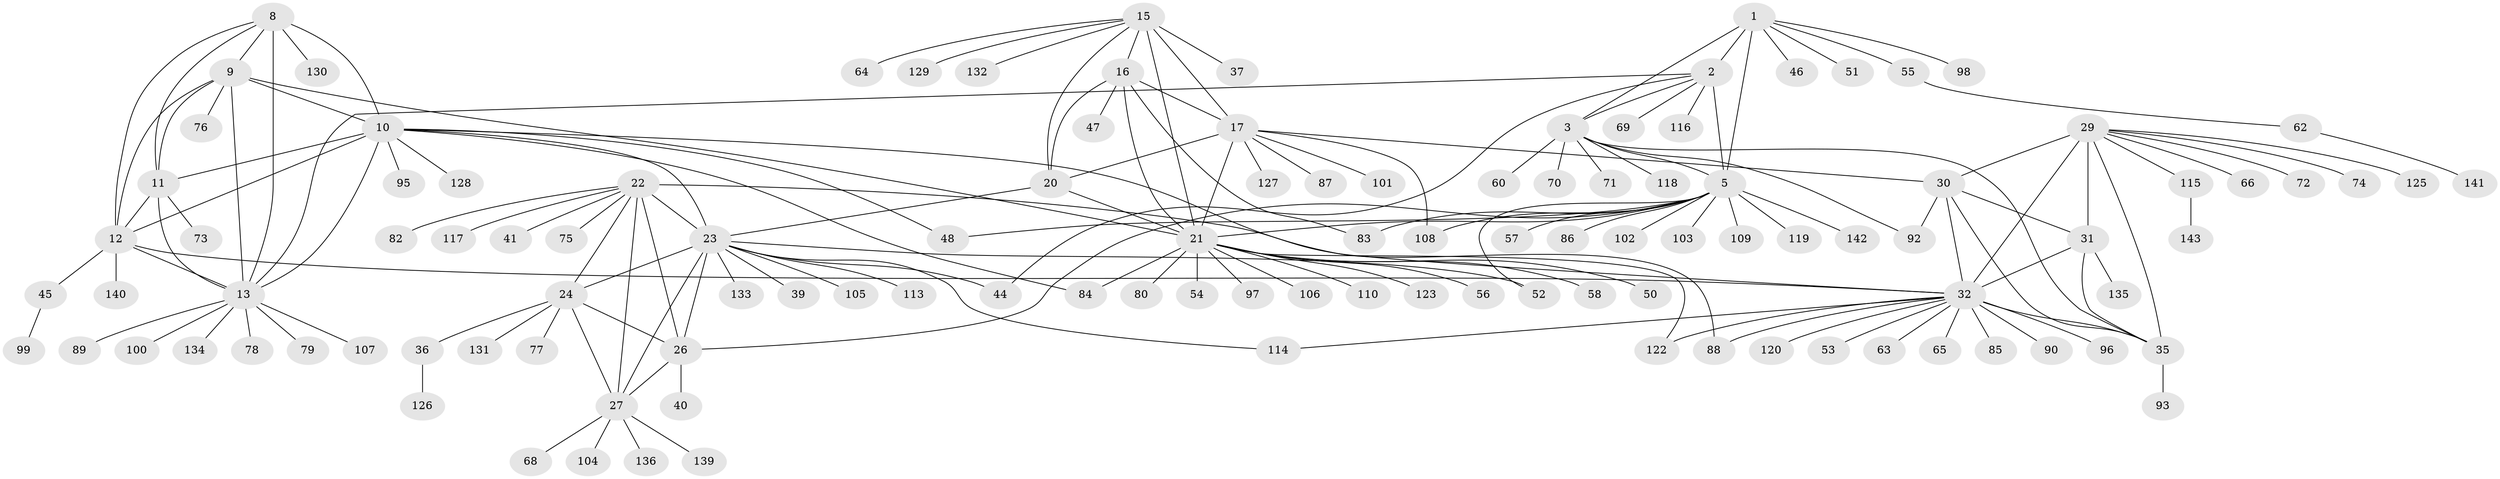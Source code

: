 // original degree distribution, {8: 0.04861111111111111, 6: 0.006944444444444444, 13: 0.020833333333333332, 17: 0.006944444444444444, 10: 0.04861111111111111, 7: 0.034722222222222224, 9: 0.05555555555555555, 20: 0.006944444444444444, 11: 0.013888888888888888, 3: 0.013888888888888888, 1: 0.6180555555555556, 2: 0.125}
// Generated by graph-tools (version 1.1) at 2025/42/03/06/25 10:42:15]
// undirected, 117 vertices, 163 edges
graph export_dot {
graph [start="1"]
  node [color=gray90,style=filled];
  1 [super="+4"];
  2 [super="+7"];
  3 [super="+124"];
  5 [super="+6"];
  8 [super="+61"];
  9 [super="+91"];
  10 [super="+49"];
  11 [super="+38"];
  12 [super="+94"];
  13 [super="+14"];
  15 [super="+19"];
  16 [super="+43"];
  17 [super="+18"];
  20;
  21 [super="+137"];
  22 [super="+25"];
  23 [super="+28"];
  24 [super="+42"];
  26 [super="+59"];
  27 [super="+81"];
  29 [super="+34"];
  30 [super="+121"];
  31;
  32 [super="+33"];
  35 [super="+67"];
  36 [super="+144"];
  37;
  39;
  40;
  41;
  44;
  45 [super="+112"];
  46;
  47;
  48;
  50;
  51;
  52;
  53;
  54;
  55;
  56;
  57;
  58;
  60 [super="+111"];
  62;
  63;
  64;
  65;
  66;
  68;
  69;
  70;
  71;
  72;
  73;
  74;
  75;
  76;
  77;
  78;
  79;
  80;
  82;
  83;
  84;
  85;
  86;
  87;
  88;
  89;
  90 [super="+138"];
  92;
  93;
  95;
  96;
  97;
  98;
  99;
  100;
  101;
  102;
  103;
  104;
  105;
  106;
  107;
  108;
  109;
  110;
  113;
  114;
  115;
  116;
  117;
  118;
  119;
  120;
  122;
  123;
  125;
  126;
  127;
  128;
  129;
  130;
  131;
  132;
  133;
  134;
  135;
  136;
  139;
  140;
  141;
  142;
  143;
  1 -- 2 [weight=4];
  1 -- 3 [weight=2];
  1 -- 5 [weight=4];
  1 -- 46;
  1 -- 98;
  1 -- 51;
  1 -- 55;
  2 -- 3 [weight=2];
  2 -- 5 [weight=4];
  2 -- 69;
  2 -- 44;
  2 -- 13;
  2 -- 116;
  3 -- 5 [weight=2];
  3 -- 35;
  3 -- 60;
  3 -- 70;
  3 -- 71;
  3 -- 92;
  3 -- 118;
  5 -- 21;
  5 -- 26;
  5 -- 48;
  5 -- 52;
  5 -- 57;
  5 -- 83;
  5 -- 102;
  5 -- 103;
  5 -- 108;
  5 -- 109;
  5 -- 142;
  5 -- 86;
  5 -- 119;
  8 -- 9;
  8 -- 10;
  8 -- 11;
  8 -- 12;
  8 -- 13 [weight=2];
  8 -- 130;
  9 -- 10;
  9 -- 11;
  9 -- 12;
  9 -- 13 [weight=2];
  9 -- 21;
  9 -- 76;
  10 -- 11;
  10 -- 12;
  10 -- 13 [weight=2];
  10 -- 48;
  10 -- 84;
  10 -- 88;
  10 -- 95;
  10 -- 128;
  10 -- 23;
  11 -- 12;
  11 -- 13 [weight=2];
  11 -- 73;
  12 -- 13 [weight=2];
  12 -- 32;
  12 -- 45;
  12 -- 140;
  13 -- 79;
  13 -- 100;
  13 -- 107;
  13 -- 134;
  13 -- 78;
  13 -- 89;
  15 -- 16 [weight=2];
  15 -- 17 [weight=4];
  15 -- 20 [weight=2];
  15 -- 21 [weight=2];
  15 -- 64;
  15 -- 129;
  15 -- 132;
  15 -- 37;
  16 -- 17 [weight=2];
  16 -- 20;
  16 -- 21;
  16 -- 47;
  16 -- 83;
  17 -- 20 [weight=2];
  17 -- 21 [weight=2];
  17 -- 87;
  17 -- 108;
  17 -- 127;
  17 -- 101;
  17 -- 30;
  20 -- 21;
  20 -- 23;
  21 -- 50;
  21 -- 54;
  21 -- 56;
  21 -- 58;
  21 -- 80;
  21 -- 84;
  21 -- 97;
  21 -- 106;
  21 -- 110;
  21 -- 122;
  21 -- 123;
  22 -- 23 [weight=4];
  22 -- 24 [weight=2];
  22 -- 26 [weight=2];
  22 -- 27 [weight=2];
  22 -- 75;
  22 -- 82;
  22 -- 32;
  22 -- 41;
  22 -- 117;
  23 -- 24 [weight=2];
  23 -- 26 [weight=2];
  23 -- 27 [weight=2];
  23 -- 39;
  23 -- 105;
  23 -- 113;
  23 -- 114;
  23 -- 133;
  23 -- 44;
  23 -- 52;
  24 -- 26;
  24 -- 27;
  24 -- 36;
  24 -- 77;
  24 -- 131;
  26 -- 27;
  26 -- 40;
  27 -- 68;
  27 -- 104;
  27 -- 136;
  27 -- 139;
  29 -- 30 [weight=2];
  29 -- 31 [weight=2];
  29 -- 32 [weight=4];
  29 -- 35 [weight=2];
  29 -- 72;
  29 -- 66;
  29 -- 74;
  29 -- 115;
  29 -- 125;
  30 -- 31;
  30 -- 32 [weight=2];
  30 -- 35;
  30 -- 92;
  31 -- 32 [weight=2];
  31 -- 35;
  31 -- 135;
  32 -- 35 [weight=2];
  32 -- 63;
  32 -- 65;
  32 -- 88;
  32 -- 96;
  32 -- 114;
  32 -- 122;
  32 -- 85;
  32 -- 53;
  32 -- 120;
  32 -- 90;
  35 -- 93;
  36 -- 126;
  45 -- 99;
  55 -- 62;
  62 -- 141;
  115 -- 143;
}
